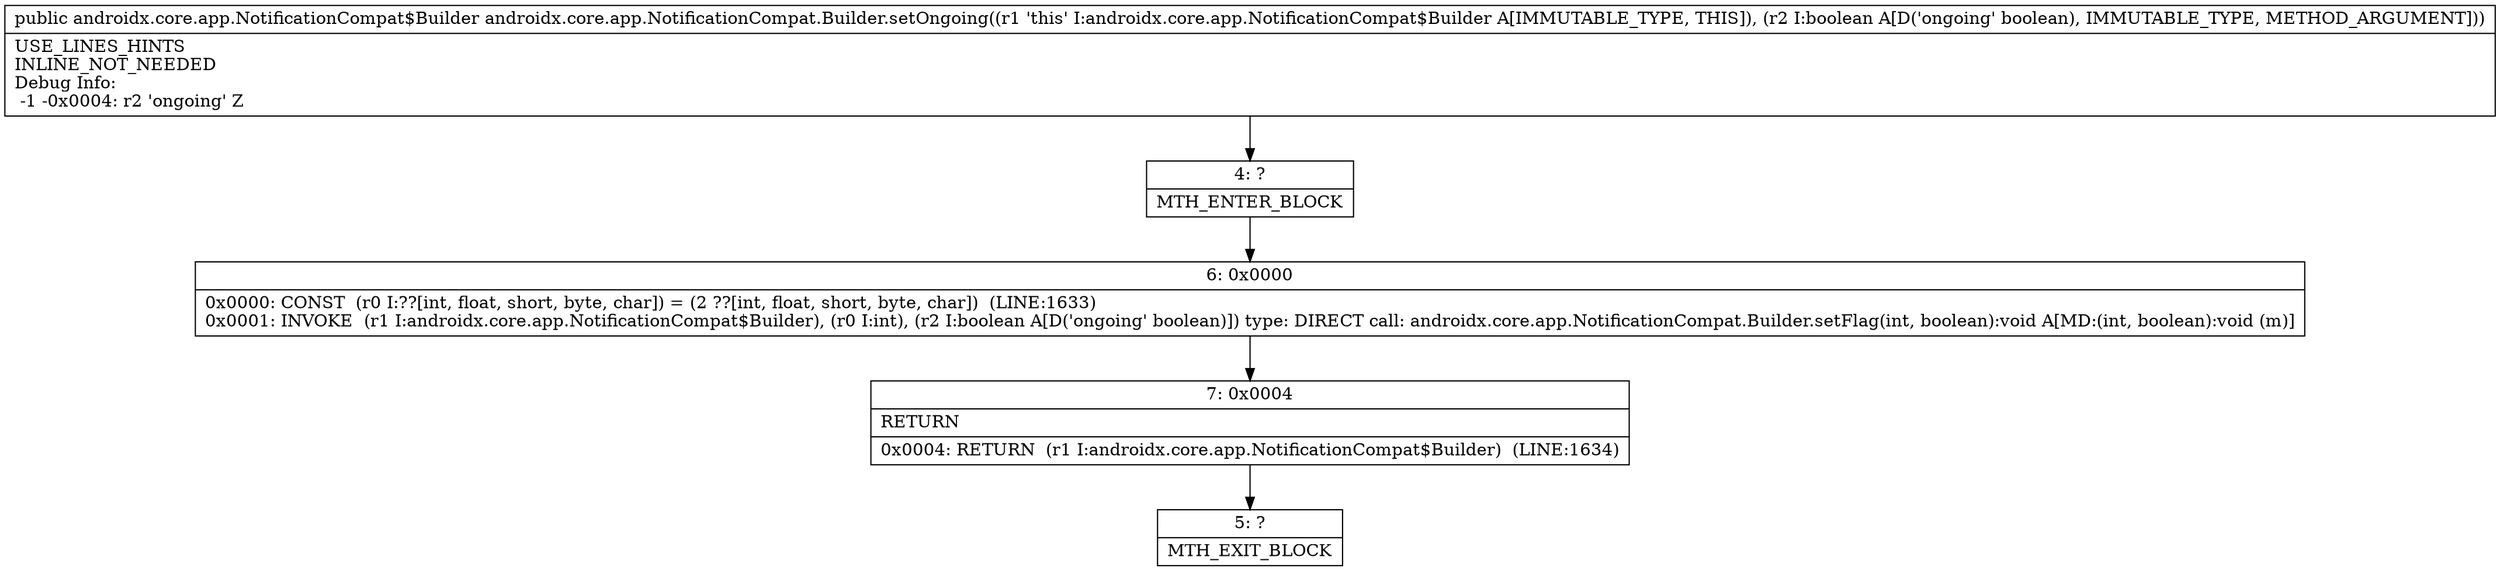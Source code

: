 digraph "CFG forandroidx.core.app.NotificationCompat.Builder.setOngoing(Z)Landroidx\/core\/app\/NotificationCompat$Builder;" {
Node_4 [shape=record,label="{4\:\ ?|MTH_ENTER_BLOCK\l}"];
Node_6 [shape=record,label="{6\:\ 0x0000|0x0000: CONST  (r0 I:??[int, float, short, byte, char]) = (2 ??[int, float, short, byte, char])  (LINE:1633)\l0x0001: INVOKE  (r1 I:androidx.core.app.NotificationCompat$Builder), (r0 I:int), (r2 I:boolean A[D('ongoing' boolean)]) type: DIRECT call: androidx.core.app.NotificationCompat.Builder.setFlag(int, boolean):void A[MD:(int, boolean):void (m)]\l}"];
Node_7 [shape=record,label="{7\:\ 0x0004|RETURN\l|0x0004: RETURN  (r1 I:androidx.core.app.NotificationCompat$Builder)  (LINE:1634)\l}"];
Node_5 [shape=record,label="{5\:\ ?|MTH_EXIT_BLOCK\l}"];
MethodNode[shape=record,label="{public androidx.core.app.NotificationCompat$Builder androidx.core.app.NotificationCompat.Builder.setOngoing((r1 'this' I:androidx.core.app.NotificationCompat$Builder A[IMMUTABLE_TYPE, THIS]), (r2 I:boolean A[D('ongoing' boolean), IMMUTABLE_TYPE, METHOD_ARGUMENT]))  | USE_LINES_HINTS\lINLINE_NOT_NEEDED\lDebug Info:\l  \-1 \-0x0004: r2 'ongoing' Z\l}"];
MethodNode -> Node_4;Node_4 -> Node_6;
Node_6 -> Node_7;
Node_7 -> Node_5;
}

